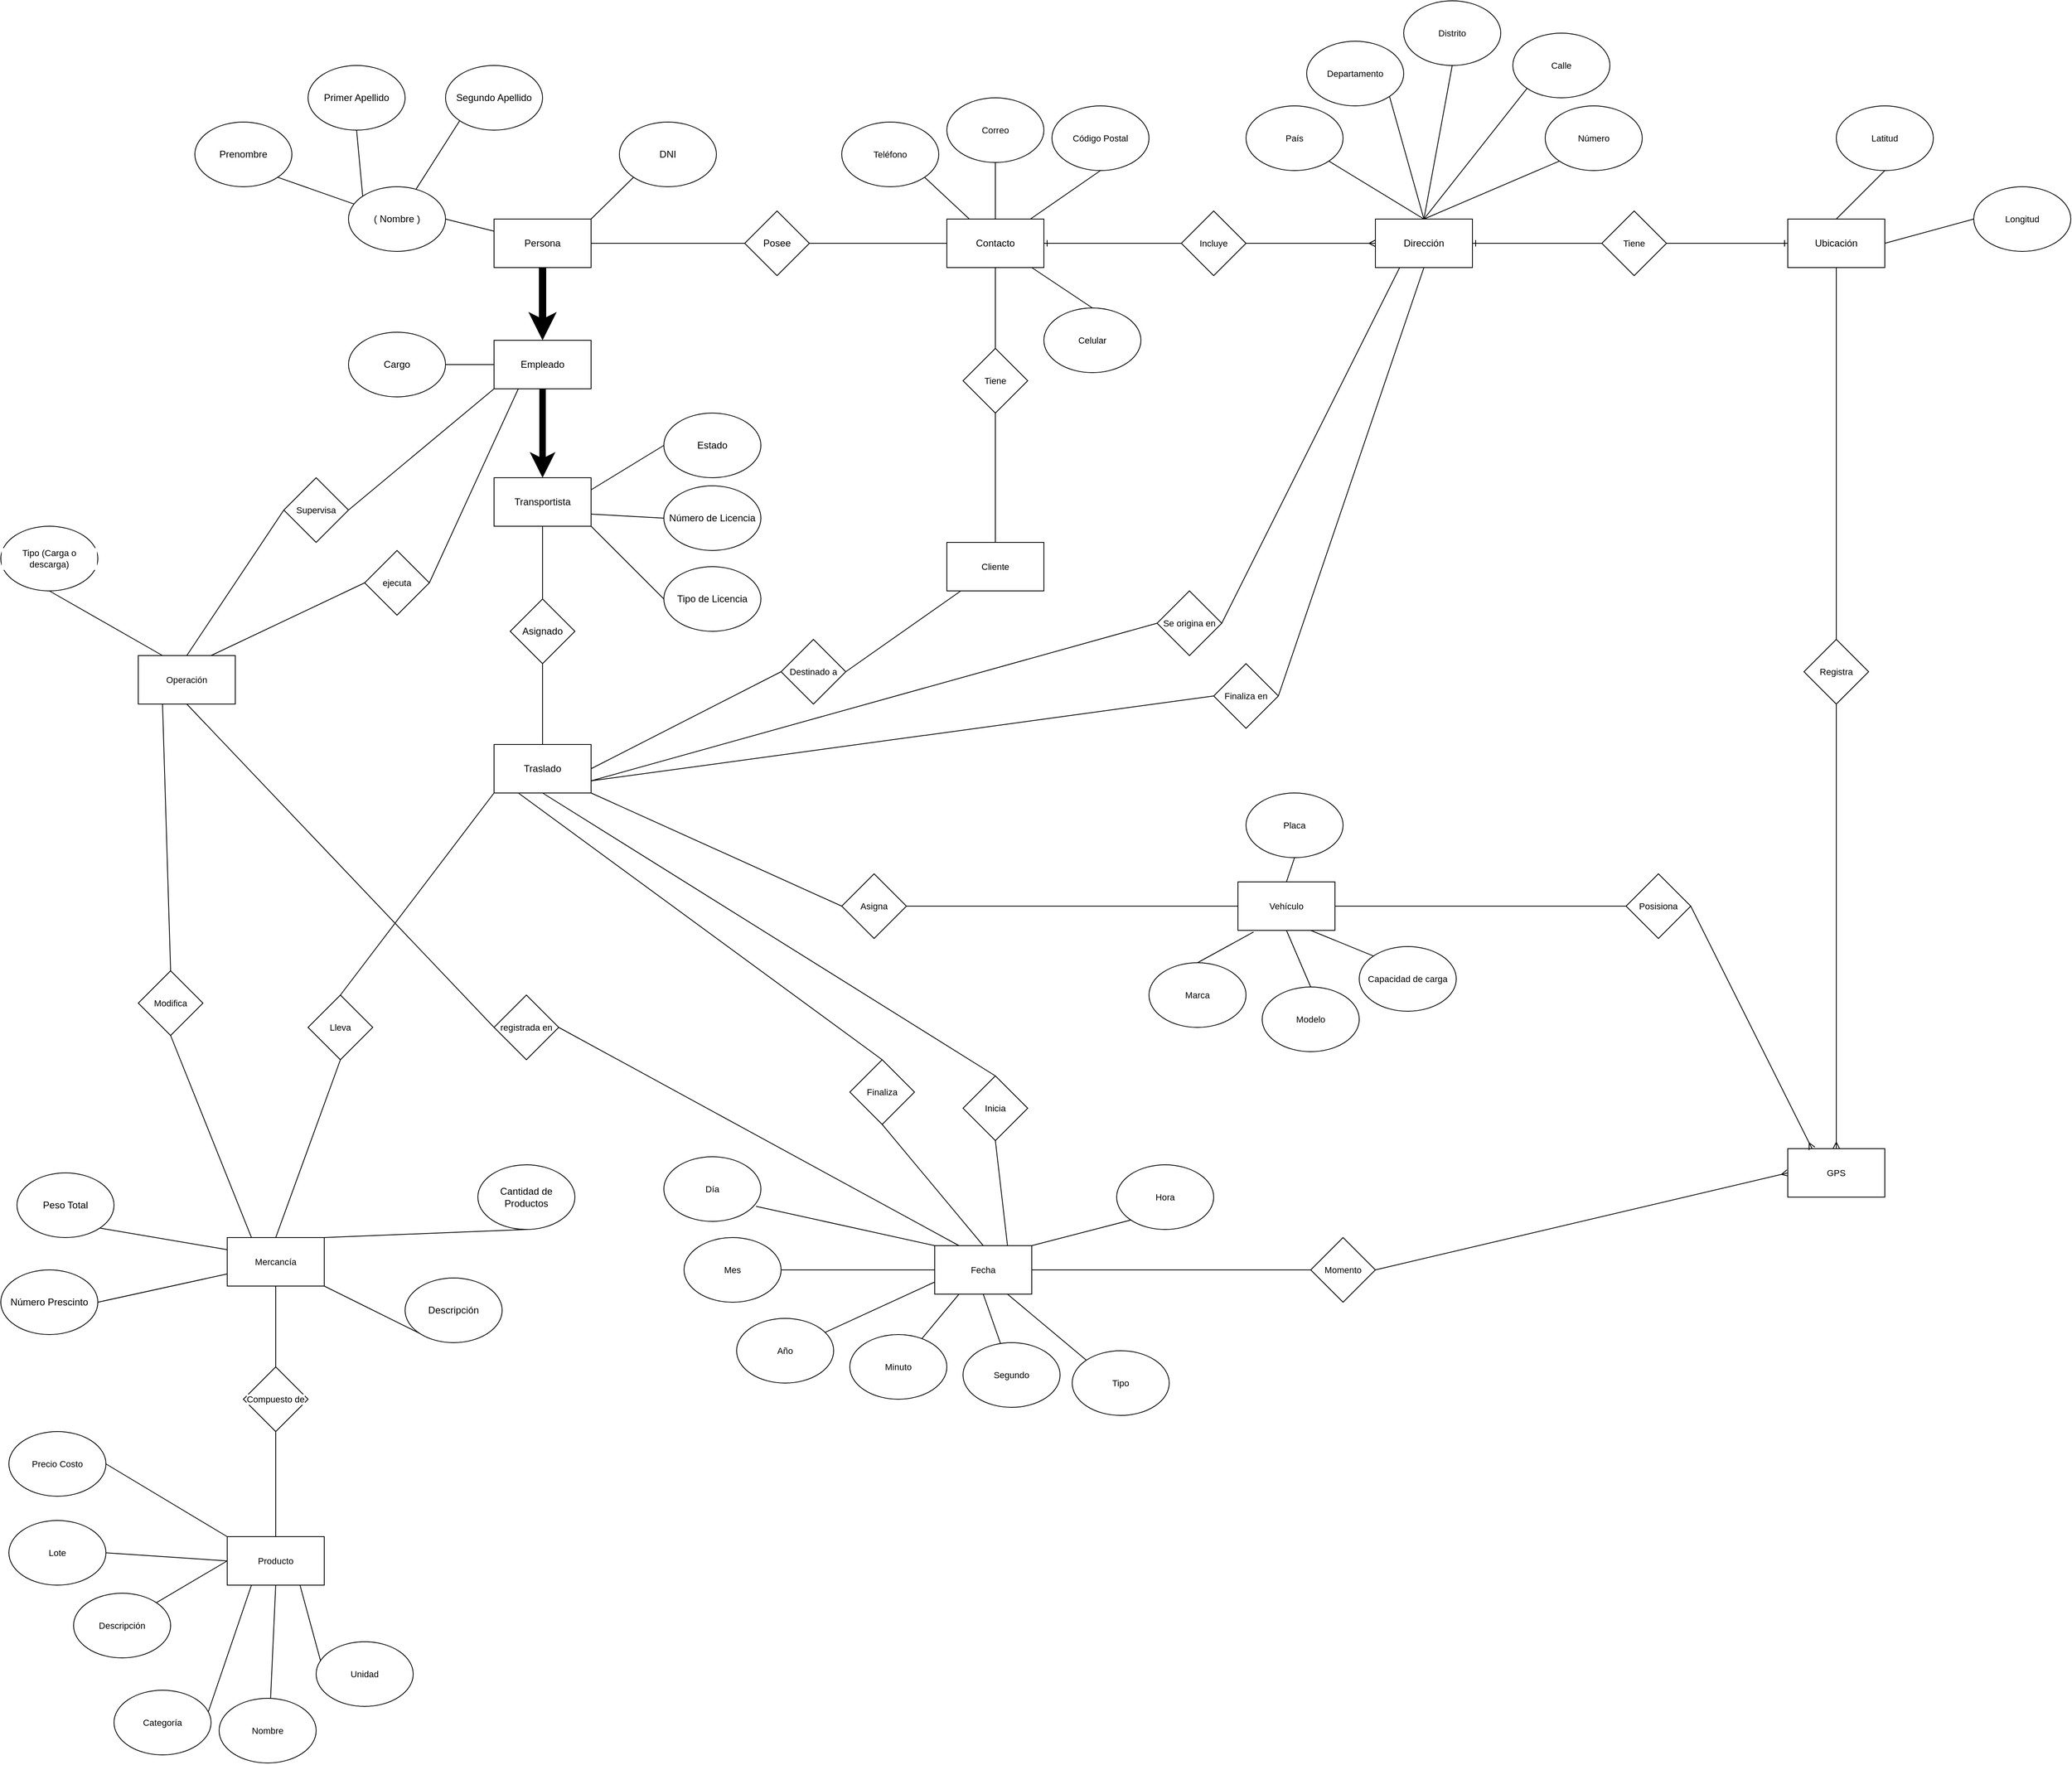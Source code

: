 <mxfile version="24.2.5" type="github">
  <diagram id="R2lEEEUBdFMjLlhIrx00" name="Page-1">
    <mxGraphModel dx="4350" dy="3277" grid="1" gridSize="10" guides="1" tooltips="1" connect="1" arrows="1" fold="1" page="1" pageScale="1" pageWidth="850" pageHeight="1100" math="0" shadow="0" extFonts="Permanent Marker^https://fonts.googleapis.com/css?family=Permanent+Marker">
      <root>
        <mxCell id="0" />
        <mxCell id="1" parent="0" />
        <mxCell id="WpR4HrJ7JRZAoJs09nRu-18" style="edgeStyle=none;rounded=0;orthogonalLoop=1;jettySize=auto;html=1;exitX=0.5;exitY=1;exitDx=0;exitDy=0;strokeWidth=9;" parent="1" source="WpR4HrJ7JRZAoJs09nRu-1" target="WpR4HrJ7JRZAoJs09nRu-7" edge="1">
          <mxGeometry relative="1" as="geometry" />
        </mxCell>
        <mxCell id="WpR4HrJ7JRZAoJs09nRu-35" style="edgeStyle=none;rounded=0;orthogonalLoop=1;jettySize=auto;html=1;exitX=1;exitY=0.5;exitDx=0;exitDy=0;entryX=0;entryY=0.5;entryDx=0;entryDy=0;strokeColor=default;align=center;verticalAlign=middle;fontFamily=Helvetica;fontSize=11;fontColor=default;labelBackgroundColor=default;endArrow=none;endFill=0;" parent="1" source="WpR4HrJ7JRZAoJs09nRu-1" target="WpR4HrJ7JRZAoJs09nRu-34" edge="1">
          <mxGeometry relative="1" as="geometry" />
        </mxCell>
        <mxCell id="WpR4HrJ7JRZAoJs09nRu-1" value="Persona" style="rounded=0;whiteSpace=wrap;html=1;" parent="1" vertex="1">
          <mxGeometry x="270" y="80" width="120" height="60" as="geometry" />
        </mxCell>
        <mxCell id="WpR4HrJ7JRZAoJs09nRu-38" style="edgeStyle=none;rounded=0;orthogonalLoop=1;jettySize=auto;html=1;exitX=1;exitY=0.5;exitDx=0;exitDy=0;entryX=0;entryY=0.5;entryDx=0;entryDy=0;strokeColor=default;align=center;verticalAlign=middle;fontFamily=Helvetica;fontSize=11;fontColor=default;labelBackgroundColor=default;endArrow=none;endFill=0;startArrow=ERone;startFill=0;" parent="1" source="WpR4HrJ7JRZAoJs09nRu-3" target="WpR4HrJ7JRZAoJs09nRu-37" edge="1">
          <mxGeometry relative="1" as="geometry" />
        </mxCell>
        <mxCell id="WpR4HrJ7JRZAoJs09nRu-3" value="Contacto" style="rounded=0;whiteSpace=wrap;html=1;" parent="1" vertex="1">
          <mxGeometry x="830" y="80" width="120" height="60" as="geometry" />
        </mxCell>
        <mxCell id="WpR4HrJ7JRZAoJs09nRu-59" style="edgeStyle=none;rounded=0;orthogonalLoop=1;jettySize=auto;html=1;exitX=1;exitY=0.5;exitDx=0;exitDy=0;entryX=0;entryY=0.5;entryDx=0;entryDy=0;strokeColor=default;align=center;verticalAlign=middle;fontFamily=Helvetica;fontSize=11;fontColor=default;labelBackgroundColor=default;endArrow=none;endFill=0;startArrow=ERone;startFill=0;" parent="1" source="WpR4HrJ7JRZAoJs09nRu-4" target="WpR4HrJ7JRZAoJs09nRu-58" edge="1">
          <mxGeometry relative="1" as="geometry" />
        </mxCell>
        <mxCell id="WpR4HrJ7JRZAoJs09nRu-4" value="Dirección" style="rounded=0;whiteSpace=wrap;html=1;" parent="1" vertex="1">
          <mxGeometry x="1360" y="80" width="120" height="60" as="geometry" />
        </mxCell>
        <mxCell id="WpR4HrJ7JRZAoJs09nRu-5" value="Ubicación" style="rounded=0;whiteSpace=wrap;html=1;" parent="1" vertex="1">
          <mxGeometry x="1870" y="80" width="120" height="60" as="geometry" />
        </mxCell>
        <mxCell id="WpR4HrJ7JRZAoJs09nRu-22" style="edgeStyle=none;rounded=0;orthogonalLoop=1;jettySize=auto;html=1;strokeWidth=8;" parent="1" source="WpR4HrJ7JRZAoJs09nRu-7" target="WpR4HrJ7JRZAoJs09nRu-21" edge="1">
          <mxGeometry relative="1" as="geometry" />
        </mxCell>
        <mxCell id="FY_X2xGory58CLV302vH-90" style="edgeStyle=none;rounded=0;orthogonalLoop=1;jettySize=auto;html=1;exitX=0.25;exitY=1;exitDx=0;exitDy=0;entryX=1;entryY=0.5;entryDx=0;entryDy=0;strokeColor=default;align=center;verticalAlign=middle;fontFamily=Helvetica;fontSize=11;fontColor=default;labelBackgroundColor=default;endArrow=none;endFill=0;" edge="1" parent="1" source="WpR4HrJ7JRZAoJs09nRu-7" target="FY_X2xGory58CLV302vH-88">
          <mxGeometry relative="1" as="geometry" />
        </mxCell>
        <mxCell id="WpR4HrJ7JRZAoJs09nRu-7" value="Empleado" style="rounded=0;whiteSpace=wrap;html=1;" parent="1" vertex="1">
          <mxGeometry x="270" y="230" width="120" height="60" as="geometry" />
        </mxCell>
        <mxCell id="WpR4HrJ7JRZAoJs09nRu-17" style="edgeStyle=none;rounded=0;orthogonalLoop=1;jettySize=auto;html=1;exitX=1;exitY=0.5;exitDx=0;exitDy=0;entryX=0;entryY=0.25;entryDx=0;entryDy=0;strokeColor=default;align=center;verticalAlign=middle;fontFamily=Helvetica;fontSize=11;fontColor=default;labelBackgroundColor=default;endArrow=none;endFill=0;" parent="1" source="WpR4HrJ7JRZAoJs09nRu-8" target="WpR4HrJ7JRZAoJs09nRu-1" edge="1">
          <mxGeometry relative="1" as="geometry" />
        </mxCell>
        <mxCell id="WpR4HrJ7JRZAoJs09nRu-8" value="( Nombre )" style="ellipse;whiteSpace=wrap;html=1;" parent="1" vertex="1">
          <mxGeometry x="90" y="40" width="120" height="80" as="geometry" />
        </mxCell>
        <mxCell id="WpR4HrJ7JRZAoJs09nRu-12" style="rounded=0;orthogonalLoop=1;jettySize=auto;html=1;exitX=1;exitY=1;exitDx=0;exitDy=0;endArrow=none;endFill=0;" parent="1" source="WpR4HrJ7JRZAoJs09nRu-9" target="WpR4HrJ7JRZAoJs09nRu-8" edge="1">
          <mxGeometry relative="1" as="geometry" />
        </mxCell>
        <mxCell id="WpR4HrJ7JRZAoJs09nRu-9" value="Prenombre" style="ellipse;whiteSpace=wrap;html=1;" parent="1" vertex="1">
          <mxGeometry x="-100" y="-40" width="120" height="80" as="geometry" />
        </mxCell>
        <mxCell id="WpR4HrJ7JRZAoJs09nRu-13" style="rounded=0;orthogonalLoop=1;jettySize=auto;html=1;exitX=0.5;exitY=1;exitDx=0;exitDy=0;entryX=0;entryY=0;entryDx=0;entryDy=0;strokeColor=default;align=center;verticalAlign=middle;fontFamily=Helvetica;fontSize=11;fontColor=default;labelBackgroundColor=default;endArrow=none;endFill=0;" parent="1" source="WpR4HrJ7JRZAoJs09nRu-10" target="WpR4HrJ7JRZAoJs09nRu-8" edge="1">
          <mxGeometry relative="1" as="geometry" />
        </mxCell>
        <mxCell id="WpR4HrJ7JRZAoJs09nRu-10" value="Primer Apellido" style="ellipse;whiteSpace=wrap;html=1;" parent="1" vertex="1">
          <mxGeometry x="40" y="-110" width="120" height="80" as="geometry" />
        </mxCell>
        <mxCell id="WpR4HrJ7JRZAoJs09nRu-14" style="rounded=0;orthogonalLoop=1;jettySize=auto;html=1;exitX=0;exitY=1;exitDx=0;exitDy=0;strokeColor=default;align=center;verticalAlign=middle;fontFamily=Helvetica;fontSize=11;fontColor=default;labelBackgroundColor=default;endArrow=none;endFill=0;" parent="1" source="WpR4HrJ7JRZAoJs09nRu-11" target="WpR4HrJ7JRZAoJs09nRu-8" edge="1">
          <mxGeometry relative="1" as="geometry" />
        </mxCell>
        <mxCell id="WpR4HrJ7JRZAoJs09nRu-11" value="Segundo Apellido" style="ellipse;whiteSpace=wrap;html=1;" parent="1" vertex="1">
          <mxGeometry x="210" y="-110" width="120" height="80" as="geometry" />
        </mxCell>
        <mxCell id="WpR4HrJ7JRZAoJs09nRu-16" style="edgeStyle=none;rounded=0;orthogonalLoop=1;jettySize=auto;html=1;exitX=0;exitY=1;exitDx=0;exitDy=0;entryX=1;entryY=0;entryDx=0;entryDy=0;strokeColor=default;align=center;verticalAlign=middle;fontFamily=Helvetica;fontSize=11;fontColor=default;labelBackgroundColor=default;endArrow=none;endFill=0;" parent="1" source="WpR4HrJ7JRZAoJs09nRu-15" target="WpR4HrJ7JRZAoJs09nRu-1" edge="1">
          <mxGeometry relative="1" as="geometry" />
        </mxCell>
        <mxCell id="WpR4HrJ7JRZAoJs09nRu-15" value="DNI" style="ellipse;whiteSpace=wrap;html=1;" parent="1" vertex="1">
          <mxGeometry x="425" y="-40" width="120" height="80" as="geometry" />
        </mxCell>
        <mxCell id="WpR4HrJ7JRZAoJs09nRu-20" style="edgeStyle=none;rounded=0;orthogonalLoop=1;jettySize=auto;html=1;entryX=0;entryY=0.5;entryDx=0;entryDy=0;strokeColor=default;align=center;verticalAlign=middle;fontFamily=Helvetica;fontSize=11;fontColor=default;labelBackgroundColor=default;endArrow=none;endFill=0;" parent="1" source="WpR4HrJ7JRZAoJs09nRu-19" target="WpR4HrJ7JRZAoJs09nRu-7" edge="1">
          <mxGeometry relative="1" as="geometry" />
        </mxCell>
        <mxCell id="WpR4HrJ7JRZAoJs09nRu-19" value="Cargo" style="ellipse;whiteSpace=wrap;html=1;" parent="1" vertex="1">
          <mxGeometry x="90" y="220" width="120" height="80" as="geometry" />
        </mxCell>
        <mxCell id="WpR4HrJ7JRZAoJs09nRu-32" style="edgeStyle=none;rounded=0;orthogonalLoop=1;jettySize=auto;html=1;exitX=0.5;exitY=1;exitDx=0;exitDy=0;entryX=0.5;entryY=0;entryDx=0;entryDy=0;strokeColor=default;align=center;verticalAlign=middle;fontFamily=Helvetica;fontSize=11;fontColor=default;labelBackgroundColor=default;endArrow=none;endFill=0;" parent="1" source="WpR4HrJ7JRZAoJs09nRu-21" target="WpR4HrJ7JRZAoJs09nRu-31" edge="1">
          <mxGeometry relative="1" as="geometry" />
        </mxCell>
        <mxCell id="WpR4HrJ7JRZAoJs09nRu-21" value="Transportista" style="rounded=0;whiteSpace=wrap;html=1;" parent="1" vertex="1">
          <mxGeometry x="270" y="400" width="120" height="60" as="geometry" />
        </mxCell>
        <mxCell id="WpR4HrJ7JRZAoJs09nRu-29" style="edgeStyle=none;rounded=0;orthogonalLoop=1;jettySize=auto;html=1;exitX=0;exitY=0.5;exitDx=0;exitDy=0;entryX=1;entryY=0.25;entryDx=0;entryDy=0;strokeColor=default;align=center;verticalAlign=middle;fontFamily=Helvetica;fontSize=11;fontColor=default;labelBackgroundColor=default;endArrow=none;endFill=0;" parent="1" source="WpR4HrJ7JRZAoJs09nRu-23" target="WpR4HrJ7JRZAoJs09nRu-21" edge="1">
          <mxGeometry relative="1" as="geometry" />
        </mxCell>
        <mxCell id="WpR4HrJ7JRZAoJs09nRu-23" value="Estado" style="ellipse;whiteSpace=wrap;html=1;" parent="1" vertex="1">
          <mxGeometry x="480" y="320" width="120" height="80" as="geometry" />
        </mxCell>
        <mxCell id="WpR4HrJ7JRZAoJs09nRu-28" style="edgeStyle=none;rounded=0;orthogonalLoop=1;jettySize=auto;html=1;exitX=0;exitY=0.5;exitDx=0;exitDy=0;entryX=1;entryY=0.75;entryDx=0;entryDy=0;strokeColor=default;align=center;verticalAlign=middle;fontFamily=Helvetica;fontSize=11;fontColor=default;labelBackgroundColor=default;endArrow=none;endFill=0;" parent="1" source="WpR4HrJ7JRZAoJs09nRu-24" target="WpR4HrJ7JRZAoJs09nRu-21" edge="1">
          <mxGeometry relative="1" as="geometry" />
        </mxCell>
        <mxCell id="WpR4HrJ7JRZAoJs09nRu-24" value="Número de Licencia" style="ellipse;whiteSpace=wrap;html=1;" parent="1" vertex="1">
          <mxGeometry x="480" y="410" width="120" height="80" as="geometry" />
        </mxCell>
        <mxCell id="WpR4HrJ7JRZAoJs09nRu-27" style="edgeStyle=none;rounded=0;orthogonalLoop=1;jettySize=auto;html=1;exitX=0;exitY=0.5;exitDx=0;exitDy=0;entryX=1;entryY=1;entryDx=0;entryDy=0;strokeColor=default;align=center;verticalAlign=middle;fontFamily=Helvetica;fontSize=11;fontColor=default;labelBackgroundColor=default;endArrow=none;endFill=0;" parent="1" source="WpR4HrJ7JRZAoJs09nRu-25" target="WpR4HrJ7JRZAoJs09nRu-21" edge="1">
          <mxGeometry relative="1" as="geometry" />
        </mxCell>
        <mxCell id="WpR4HrJ7JRZAoJs09nRu-25" value="Tipo de Licencia" style="ellipse;whiteSpace=wrap;html=1;" parent="1" vertex="1">
          <mxGeometry x="480" y="510" width="120" height="80" as="geometry" />
        </mxCell>
        <mxCell id="FY_X2xGory58CLV302vH-32" style="edgeStyle=none;rounded=0;orthogonalLoop=1;jettySize=auto;html=1;exitX=1;exitY=0.5;exitDx=0;exitDy=0;entryX=0;entryY=0.5;entryDx=0;entryDy=0;strokeColor=default;align=center;verticalAlign=middle;fontFamily=Helvetica;fontSize=11;fontColor=default;labelBackgroundColor=default;endArrow=none;endFill=0;" edge="1" parent="1" source="WpR4HrJ7JRZAoJs09nRu-30" target="FY_X2xGory58CLV302vH-28">
          <mxGeometry relative="1" as="geometry" />
        </mxCell>
        <mxCell id="FY_X2xGory58CLV302vH-36" style="edgeStyle=none;rounded=0;orthogonalLoop=1;jettySize=auto;html=1;exitX=1;exitY=0.75;exitDx=0;exitDy=0;entryX=0;entryY=0.5;entryDx=0;entryDy=0;strokeColor=default;align=center;verticalAlign=middle;fontFamily=Helvetica;fontSize=11;fontColor=default;labelBackgroundColor=default;endArrow=none;endFill=0;" edge="1" parent="1" source="WpR4HrJ7JRZAoJs09nRu-30" target="FY_X2xGory58CLV302vH-34">
          <mxGeometry relative="1" as="geometry" />
        </mxCell>
        <mxCell id="FY_X2xGory58CLV302vH-37" style="edgeStyle=none;rounded=0;orthogonalLoop=1;jettySize=auto;html=1;exitX=1;exitY=0.75;exitDx=0;exitDy=0;entryX=0;entryY=0.5;entryDx=0;entryDy=0;strokeColor=default;align=center;verticalAlign=middle;fontFamily=Helvetica;fontSize=11;fontColor=default;labelBackgroundColor=default;endArrow=none;endFill=0;" edge="1" parent="1" source="WpR4HrJ7JRZAoJs09nRu-30" target="FY_X2xGory58CLV302vH-35">
          <mxGeometry relative="1" as="geometry" />
        </mxCell>
        <mxCell id="FY_X2xGory58CLV302vH-45" style="edgeStyle=none;rounded=0;orthogonalLoop=1;jettySize=auto;html=1;exitX=1;exitY=1;exitDx=0;exitDy=0;entryX=0;entryY=0.5;entryDx=0;entryDy=0;strokeColor=default;align=center;verticalAlign=middle;fontFamily=Helvetica;fontSize=11;fontColor=default;labelBackgroundColor=default;endArrow=none;endFill=0;" edge="1" parent="1" source="WpR4HrJ7JRZAoJs09nRu-30" target="FY_X2xGory58CLV302vH-44">
          <mxGeometry relative="1" as="geometry" />
        </mxCell>
        <mxCell id="FY_X2xGory58CLV302vH-47" style="edgeStyle=none;rounded=0;orthogonalLoop=1;jettySize=auto;html=1;exitX=0.5;exitY=1;exitDx=0;exitDy=0;entryX=0.5;entryY=0;entryDx=0;entryDy=0;strokeColor=default;align=center;verticalAlign=middle;fontFamily=Helvetica;fontSize=11;fontColor=default;labelBackgroundColor=default;endArrow=none;endFill=0;" edge="1" parent="1" source="WpR4HrJ7JRZAoJs09nRu-30" target="FY_X2xGory58CLV302vH-43">
          <mxGeometry relative="1" as="geometry" />
        </mxCell>
        <mxCell id="FY_X2xGory58CLV302vH-50" style="edgeStyle=none;rounded=0;orthogonalLoop=1;jettySize=auto;html=1;exitX=0.25;exitY=1;exitDx=0;exitDy=0;entryX=0.5;entryY=0;entryDx=0;entryDy=0;strokeColor=default;align=center;verticalAlign=middle;fontFamily=Helvetica;fontSize=11;fontColor=default;labelBackgroundColor=default;endArrow=none;endFill=0;" edge="1" parent="1" source="WpR4HrJ7JRZAoJs09nRu-30" target="FY_X2xGory58CLV302vH-49">
          <mxGeometry relative="1" as="geometry" />
        </mxCell>
        <mxCell id="WpR4HrJ7JRZAoJs09nRu-30" value="Traslado" style="rounded=0;whiteSpace=wrap;html=1;" parent="1" vertex="1">
          <mxGeometry x="270" y="730" width="120" height="60" as="geometry" />
        </mxCell>
        <mxCell id="WpR4HrJ7JRZAoJs09nRu-33" style="rounded=0;orthogonalLoop=1;jettySize=auto;html=1;exitX=0.5;exitY=1;exitDx=0;exitDy=0;entryX=0.5;entryY=0;entryDx=0;entryDy=0;strokeColor=default;align=center;verticalAlign=middle;fontFamily=Helvetica;fontSize=11;fontColor=default;labelBackgroundColor=default;endArrow=none;endFill=0;" parent="1" source="WpR4HrJ7JRZAoJs09nRu-31" target="WpR4HrJ7JRZAoJs09nRu-30" edge="1">
          <mxGeometry relative="1" as="geometry" />
        </mxCell>
        <mxCell id="WpR4HrJ7JRZAoJs09nRu-31" value="Asignado" style="rhombus;whiteSpace=wrap;html=1;" parent="1" vertex="1">
          <mxGeometry x="290" y="550" width="80" height="80" as="geometry" />
        </mxCell>
        <mxCell id="WpR4HrJ7JRZAoJs09nRu-36" style="edgeStyle=none;rounded=0;orthogonalLoop=1;jettySize=auto;html=1;exitX=1;exitY=0.5;exitDx=0;exitDy=0;entryX=0;entryY=0.5;entryDx=0;entryDy=0;strokeColor=default;align=center;verticalAlign=middle;fontFamily=Helvetica;fontSize=11;fontColor=default;labelBackgroundColor=default;endArrow=none;endFill=0;" parent="1" source="WpR4HrJ7JRZAoJs09nRu-34" target="WpR4HrJ7JRZAoJs09nRu-3" edge="1">
          <mxGeometry relative="1" as="geometry" />
        </mxCell>
        <mxCell id="WpR4HrJ7JRZAoJs09nRu-34" value="Posee" style="rhombus;whiteSpace=wrap;html=1;" parent="1" vertex="1">
          <mxGeometry x="580" y="70" width="80" height="80" as="geometry" />
        </mxCell>
        <mxCell id="WpR4HrJ7JRZAoJs09nRu-39" style="edgeStyle=none;rounded=0;orthogonalLoop=1;jettySize=auto;html=1;exitX=1;exitY=0.5;exitDx=0;exitDy=0;strokeColor=default;align=center;verticalAlign=middle;fontFamily=Helvetica;fontSize=11;fontColor=default;labelBackgroundColor=default;endArrow=ERmany;endFill=0;" parent="1" source="WpR4HrJ7JRZAoJs09nRu-37" target="WpR4HrJ7JRZAoJs09nRu-4" edge="1">
          <mxGeometry relative="1" as="geometry" />
        </mxCell>
        <mxCell id="WpR4HrJ7JRZAoJs09nRu-37" value="Incluye" style="rhombus;whiteSpace=wrap;html=1;fontFamily=Helvetica;fontSize=11;fontColor=default;labelBackgroundColor=default;" parent="1" vertex="1">
          <mxGeometry x="1120" y="70" width="80" height="80" as="geometry" />
        </mxCell>
        <mxCell id="WpR4HrJ7JRZAoJs09nRu-45" style="edgeStyle=none;rounded=0;orthogonalLoop=1;jettySize=auto;html=1;exitX=1;exitY=1;exitDx=0;exitDy=0;strokeColor=default;align=center;verticalAlign=middle;fontFamily=Helvetica;fontSize=11;fontColor=default;labelBackgroundColor=default;endArrow=none;endFill=0;" parent="1" source="WpR4HrJ7JRZAoJs09nRu-40" target="WpR4HrJ7JRZAoJs09nRu-3" edge="1">
          <mxGeometry relative="1" as="geometry" />
        </mxCell>
        <mxCell id="WpR4HrJ7JRZAoJs09nRu-40" value="Teléfono&lt;span style=&quot;color: rgba(0, 0, 0, 0); font-family: monospace; font-size: 0px; text-align: start; text-wrap: nowrap; background-color: rgb(251, 251, 251);&quot;&gt;%3CmxGraphModel%3E%3Croot%3E%3CmxCell%20id%3D%220%22%2F%3E%3CmxCell%20id%3D%221%22%20parent%3D%220%22%2F%3E%3CmxCell%20id%3D%222%22%20value%3D%22%22%20style%3D%22ellipse%3BwhiteSpace%3Dwrap%3Bhtml%3D1%3BfontFamily%3DHelvetica%3BfontSize%3D11%3BfontColor%3Ddefault%3BlabelBackgroundColor%3Ddefault%3B%22%20vertex%3D%221%22%20parent%3D%221%22%3E%3CmxGeometry%20x%3D%22700%22%20y%3D%22-40%22%20width%3D%22120%22%20height%3D%2280%22%20as%3D%22geometry%22%2F%3E%3C%2FmxCell%3E%3C%2Froot%3E%3C%2FmxGraphModel%3E&lt;/span&gt;" style="ellipse;whiteSpace=wrap;html=1;fontFamily=Helvetica;fontSize=11;fontColor=default;labelBackgroundColor=default;" parent="1" vertex="1">
          <mxGeometry x="700" y="-40" width="120" height="80" as="geometry" />
        </mxCell>
        <mxCell id="WpR4HrJ7JRZAoJs09nRu-46" style="edgeStyle=none;rounded=0;orthogonalLoop=1;jettySize=auto;html=1;exitX=0.5;exitY=1;exitDx=0;exitDy=0;strokeColor=default;align=center;verticalAlign=middle;fontFamily=Helvetica;fontSize=11;fontColor=default;labelBackgroundColor=default;endArrow=none;endFill=0;" parent="1" source="WpR4HrJ7JRZAoJs09nRu-41" target="WpR4HrJ7JRZAoJs09nRu-3" edge="1">
          <mxGeometry relative="1" as="geometry" />
        </mxCell>
        <mxCell id="WpR4HrJ7JRZAoJs09nRu-41" value="Correo" style="ellipse;whiteSpace=wrap;html=1;fontFamily=Helvetica;fontSize=11;fontColor=default;labelBackgroundColor=default;" parent="1" vertex="1">
          <mxGeometry x="830" y="-70" width="120" height="80" as="geometry" />
        </mxCell>
        <mxCell id="WpR4HrJ7JRZAoJs09nRu-47" style="edgeStyle=none;rounded=0;orthogonalLoop=1;jettySize=auto;html=1;exitX=0.5;exitY=1;exitDx=0;exitDy=0;strokeColor=default;align=center;verticalAlign=middle;fontFamily=Helvetica;fontSize=11;fontColor=default;labelBackgroundColor=default;endArrow=none;endFill=0;" parent="1" source="WpR4HrJ7JRZAoJs09nRu-42" target="WpR4HrJ7JRZAoJs09nRu-3" edge="1">
          <mxGeometry relative="1" as="geometry" />
        </mxCell>
        <mxCell id="WpR4HrJ7JRZAoJs09nRu-42" value="Código Postal" style="ellipse;whiteSpace=wrap;html=1;fontFamily=Helvetica;fontSize=11;fontColor=default;labelBackgroundColor=default;" parent="1" vertex="1">
          <mxGeometry x="960" y="-60" width="120" height="80" as="geometry" />
        </mxCell>
        <mxCell id="WpR4HrJ7JRZAoJs09nRu-44" style="edgeStyle=none;rounded=0;orthogonalLoop=1;jettySize=auto;html=1;exitX=0.5;exitY=0;exitDx=0;exitDy=0;strokeColor=default;align=center;verticalAlign=middle;fontFamily=Helvetica;fontSize=11;fontColor=default;labelBackgroundColor=default;endArrow=none;endFill=0;" parent="1" source="WpR4HrJ7JRZAoJs09nRu-43" target="WpR4HrJ7JRZAoJs09nRu-3" edge="1">
          <mxGeometry relative="1" as="geometry" />
        </mxCell>
        <mxCell id="WpR4HrJ7JRZAoJs09nRu-43" value="Celular" style="ellipse;whiteSpace=wrap;html=1;fontFamily=Helvetica;fontSize=11;fontColor=default;labelBackgroundColor=default;" parent="1" vertex="1">
          <mxGeometry x="950" y="190" width="120" height="80" as="geometry" />
        </mxCell>
        <mxCell id="WpR4HrJ7JRZAoJs09nRu-53" style="edgeStyle=none;rounded=0;orthogonalLoop=1;jettySize=auto;html=1;exitX=1;exitY=1;exitDx=0;exitDy=0;entryX=0.5;entryY=0;entryDx=0;entryDy=0;strokeColor=default;align=center;verticalAlign=middle;fontFamily=Helvetica;fontSize=11;fontColor=default;labelBackgroundColor=default;endArrow=none;endFill=0;" parent="1" source="WpR4HrJ7JRZAoJs09nRu-48" target="WpR4HrJ7JRZAoJs09nRu-4" edge="1">
          <mxGeometry relative="1" as="geometry" />
        </mxCell>
        <mxCell id="WpR4HrJ7JRZAoJs09nRu-48" value="País" style="ellipse;whiteSpace=wrap;html=1;fontFamily=Helvetica;fontSize=11;fontColor=default;labelBackgroundColor=default;" parent="1" vertex="1">
          <mxGeometry x="1200" y="-60" width="120" height="80" as="geometry" />
        </mxCell>
        <mxCell id="WpR4HrJ7JRZAoJs09nRu-54" style="edgeStyle=none;rounded=0;orthogonalLoop=1;jettySize=auto;html=1;exitX=1;exitY=1;exitDx=0;exitDy=0;strokeColor=default;align=center;verticalAlign=middle;fontFamily=Helvetica;fontSize=11;fontColor=default;labelBackgroundColor=default;endArrow=none;endFill=0;" parent="1" source="WpR4HrJ7JRZAoJs09nRu-49" edge="1">
          <mxGeometry relative="1" as="geometry">
            <mxPoint x="1420" y="80" as="targetPoint" />
          </mxGeometry>
        </mxCell>
        <mxCell id="WpR4HrJ7JRZAoJs09nRu-49" value="Departamento" style="ellipse;whiteSpace=wrap;html=1;fontFamily=Helvetica;fontSize=11;fontColor=default;labelBackgroundColor=default;" parent="1" vertex="1">
          <mxGeometry x="1275" y="-140" width="120" height="80" as="geometry" />
        </mxCell>
        <mxCell id="WpR4HrJ7JRZAoJs09nRu-55" style="edgeStyle=none;rounded=0;orthogonalLoop=1;jettySize=auto;html=1;exitX=0.5;exitY=1;exitDx=0;exitDy=0;strokeColor=default;align=center;verticalAlign=middle;fontFamily=Helvetica;fontSize=11;fontColor=default;labelBackgroundColor=default;endArrow=none;endFill=0;" parent="1" source="WpR4HrJ7JRZAoJs09nRu-50" edge="1">
          <mxGeometry relative="1" as="geometry">
            <mxPoint x="1420" y="80" as="targetPoint" />
          </mxGeometry>
        </mxCell>
        <mxCell id="WpR4HrJ7JRZAoJs09nRu-50" value="Distrito" style="ellipse;whiteSpace=wrap;html=1;fontFamily=Helvetica;fontSize=11;fontColor=default;labelBackgroundColor=default;" parent="1" vertex="1">
          <mxGeometry x="1395" y="-190" width="120" height="80" as="geometry" />
        </mxCell>
        <mxCell id="WpR4HrJ7JRZAoJs09nRu-56" style="edgeStyle=none;rounded=0;orthogonalLoop=1;jettySize=auto;html=1;exitX=0;exitY=1;exitDx=0;exitDy=0;strokeColor=default;align=center;verticalAlign=middle;fontFamily=Helvetica;fontSize=11;fontColor=default;labelBackgroundColor=default;endArrow=none;endFill=0;" parent="1" source="WpR4HrJ7JRZAoJs09nRu-51" edge="1">
          <mxGeometry relative="1" as="geometry">
            <mxPoint x="1420" y="80" as="targetPoint" />
          </mxGeometry>
        </mxCell>
        <mxCell id="WpR4HrJ7JRZAoJs09nRu-51" value="Calle" style="ellipse;whiteSpace=wrap;html=1;fontFamily=Helvetica;fontSize=11;fontColor=default;labelBackgroundColor=default;" parent="1" vertex="1">
          <mxGeometry x="1530" y="-150" width="120" height="80" as="geometry" />
        </mxCell>
        <mxCell id="WpR4HrJ7JRZAoJs09nRu-57" style="edgeStyle=none;rounded=0;orthogonalLoop=1;jettySize=auto;html=1;exitX=0;exitY=1;exitDx=0;exitDy=0;strokeColor=default;align=center;verticalAlign=middle;fontFamily=Helvetica;fontSize=11;fontColor=default;labelBackgroundColor=default;endArrow=none;endFill=0;" parent="1" source="WpR4HrJ7JRZAoJs09nRu-52" edge="1">
          <mxGeometry relative="1" as="geometry">
            <mxPoint x="1420" y="80" as="targetPoint" />
          </mxGeometry>
        </mxCell>
        <mxCell id="WpR4HrJ7JRZAoJs09nRu-52" value="Número" style="ellipse;whiteSpace=wrap;html=1;fontFamily=Helvetica;fontSize=11;fontColor=default;labelBackgroundColor=default;" parent="1" vertex="1">
          <mxGeometry x="1570" y="-60" width="120" height="80" as="geometry" />
        </mxCell>
        <mxCell id="WpR4HrJ7JRZAoJs09nRu-60" style="edgeStyle=none;rounded=0;orthogonalLoop=1;jettySize=auto;html=1;exitX=1;exitY=0.5;exitDx=0;exitDy=0;entryX=0;entryY=0.5;entryDx=0;entryDy=0;strokeColor=default;align=center;verticalAlign=middle;fontFamily=Helvetica;fontSize=11;fontColor=default;labelBackgroundColor=default;endArrow=ERone;endFill=0;" parent="1" source="WpR4HrJ7JRZAoJs09nRu-58" target="WpR4HrJ7JRZAoJs09nRu-5" edge="1">
          <mxGeometry relative="1" as="geometry" />
        </mxCell>
        <mxCell id="WpR4HrJ7JRZAoJs09nRu-58" value="Tiene" style="rhombus;whiteSpace=wrap;html=1;fontFamily=Helvetica;fontSize=11;fontColor=default;labelBackgroundColor=default;" parent="1" vertex="1">
          <mxGeometry x="1640" y="70" width="80" height="80" as="geometry" />
        </mxCell>
        <mxCell id="WpR4HrJ7JRZAoJs09nRu-63" style="edgeStyle=none;rounded=0;orthogonalLoop=1;jettySize=auto;html=1;exitX=0.5;exitY=1;exitDx=0;exitDy=0;entryX=0.5;entryY=0;entryDx=0;entryDy=0;strokeColor=default;align=center;verticalAlign=middle;fontFamily=Helvetica;fontSize=11;fontColor=default;labelBackgroundColor=default;endArrow=none;endFill=0;" parent="1" source="WpR4HrJ7JRZAoJs09nRu-61" target="WpR4HrJ7JRZAoJs09nRu-5" edge="1">
          <mxGeometry relative="1" as="geometry" />
        </mxCell>
        <mxCell id="WpR4HrJ7JRZAoJs09nRu-61" value="Latitud" style="ellipse;whiteSpace=wrap;html=1;fontFamily=Helvetica;fontSize=11;fontColor=default;labelBackgroundColor=default;" parent="1" vertex="1">
          <mxGeometry x="1930" y="-60" width="120" height="80" as="geometry" />
        </mxCell>
        <mxCell id="WpR4HrJ7JRZAoJs09nRu-64" style="edgeStyle=none;rounded=0;orthogonalLoop=1;jettySize=auto;html=1;exitX=0;exitY=0.5;exitDx=0;exitDy=0;entryX=1;entryY=0.5;entryDx=0;entryDy=0;strokeColor=default;align=center;verticalAlign=middle;fontFamily=Helvetica;fontSize=11;fontColor=default;labelBackgroundColor=default;endArrow=none;endFill=0;" parent="1" source="WpR4HrJ7JRZAoJs09nRu-62" target="WpR4HrJ7JRZAoJs09nRu-5" edge="1">
          <mxGeometry relative="1" as="geometry" />
        </mxCell>
        <mxCell id="WpR4HrJ7JRZAoJs09nRu-62" value="Longitud" style="ellipse;whiteSpace=wrap;html=1;fontFamily=Helvetica;fontSize=11;fontColor=default;labelBackgroundColor=default;" parent="1" vertex="1">
          <mxGeometry x="2100" y="40" width="120" height="80" as="geometry" />
        </mxCell>
        <mxCell id="WpR4HrJ7JRZAoJs09nRu-66" style="edgeStyle=none;rounded=0;orthogonalLoop=1;jettySize=auto;html=1;entryX=0;entryY=1;entryDx=0;entryDy=0;strokeColor=default;align=center;verticalAlign=middle;fontFamily=Helvetica;fontSize=11;fontColor=default;labelBackgroundColor=default;endArrow=none;endFill=0;exitX=0.5;exitY=0;exitDx=0;exitDy=0;" parent="1" source="WpR4HrJ7JRZAoJs09nRu-65" target="WpR4HrJ7JRZAoJs09nRu-30" edge="1">
          <mxGeometry relative="1" as="geometry" />
        </mxCell>
        <mxCell id="FY_X2xGory58CLV302vH-98" style="edgeStyle=none;rounded=0;orthogonalLoop=1;jettySize=auto;html=1;entryX=0.5;entryY=0;entryDx=0;entryDy=0;strokeColor=default;align=center;verticalAlign=middle;fontFamily=Helvetica;fontSize=11;fontColor=default;labelBackgroundColor=default;endArrow=none;endFill=0;exitX=0.5;exitY=1;exitDx=0;exitDy=0;" edge="1" parent="1" source="WpR4HrJ7JRZAoJs09nRu-65" target="WpR4HrJ7JRZAoJs09nRu-67">
          <mxGeometry relative="1" as="geometry" />
        </mxCell>
        <mxCell id="WpR4HrJ7JRZAoJs09nRu-65" value="Lleva" style="rhombus;whiteSpace=wrap;html=1;fontFamily=Helvetica;fontSize=11;fontColor=default;labelBackgroundColor=default;" parent="1" vertex="1">
          <mxGeometry x="40" y="1040" width="80" height="80" as="geometry" />
        </mxCell>
        <mxCell id="FY_X2xGory58CLV302vH-11" style="edgeStyle=none;rounded=0;orthogonalLoop=1;jettySize=auto;html=1;exitX=0.5;exitY=1;exitDx=0;exitDy=0;strokeColor=default;align=center;verticalAlign=middle;fontFamily=Helvetica;fontSize=11;fontColor=default;labelBackgroundColor=default;endArrow=none;endFill=0;" edge="1" parent="1" source="WpR4HrJ7JRZAoJs09nRu-67" target="FY_X2xGory58CLV302vH-10">
          <mxGeometry relative="1" as="geometry" />
        </mxCell>
        <mxCell id="WpR4HrJ7JRZAoJs09nRu-67" value="Mercancía" style="rounded=0;whiteSpace=wrap;html=1;fontFamily=Helvetica;fontSize=11;fontColor=default;labelBackgroundColor=default;" parent="1" vertex="1">
          <mxGeometry x="-60" y="1340" width="120" height="60" as="geometry" />
        </mxCell>
        <mxCell id="FY_X2xGory58CLV302vH-6" style="rounded=0;orthogonalLoop=1;jettySize=auto;html=1;exitX=1;exitY=0.5;exitDx=0;exitDy=0;entryX=0;entryY=0.75;entryDx=0;entryDy=0;endArrow=none;endFill=0;" edge="1" parent="1" source="FY_X2xGory58CLV302vH-2" target="WpR4HrJ7JRZAoJs09nRu-67">
          <mxGeometry relative="1" as="geometry" />
        </mxCell>
        <mxCell id="FY_X2xGory58CLV302vH-2" value="Número Prescinto" style="ellipse;whiteSpace=wrap;html=1;" vertex="1" parent="1">
          <mxGeometry x="-340" y="1380" width="120" height="80" as="geometry" />
        </mxCell>
        <mxCell id="FY_X2xGory58CLV302vH-7" style="edgeStyle=none;rounded=0;orthogonalLoop=1;jettySize=auto;html=1;exitX=1;exitY=1;exitDx=0;exitDy=0;entryX=0;entryY=0.25;entryDx=0;entryDy=0;strokeColor=default;align=center;verticalAlign=middle;fontFamily=Helvetica;fontSize=11;fontColor=default;labelBackgroundColor=default;endArrow=none;endFill=0;" edge="1" parent="1" source="FY_X2xGory58CLV302vH-3" target="WpR4HrJ7JRZAoJs09nRu-67">
          <mxGeometry relative="1" as="geometry" />
        </mxCell>
        <mxCell id="FY_X2xGory58CLV302vH-3" value="Peso Total" style="ellipse;whiteSpace=wrap;html=1;" vertex="1" parent="1">
          <mxGeometry x="-320" y="1260" width="120" height="80" as="geometry" />
        </mxCell>
        <mxCell id="FY_X2xGory58CLV302vH-8" style="edgeStyle=none;rounded=0;orthogonalLoop=1;jettySize=auto;html=1;exitX=0.5;exitY=1;exitDx=0;exitDy=0;strokeColor=default;align=center;verticalAlign=middle;fontFamily=Helvetica;fontSize=11;fontColor=default;labelBackgroundColor=default;endArrow=none;endFill=0;entryX=1;entryY=0;entryDx=0;entryDy=0;" edge="1" parent="1" source="FY_X2xGory58CLV302vH-4" target="WpR4HrJ7JRZAoJs09nRu-67">
          <mxGeometry relative="1" as="geometry">
            <mxPoint x="-70" y="1240" as="targetPoint" />
          </mxGeometry>
        </mxCell>
        <mxCell id="FY_X2xGory58CLV302vH-4" value="Cantidad de Productos" style="ellipse;whiteSpace=wrap;html=1;" vertex="1" parent="1">
          <mxGeometry x="250" y="1250" width="120" height="80" as="geometry" />
        </mxCell>
        <mxCell id="FY_X2xGory58CLV302vH-9" style="edgeStyle=none;rounded=0;orthogonalLoop=1;jettySize=auto;html=1;exitX=0;exitY=1;exitDx=0;exitDy=0;strokeColor=default;align=center;verticalAlign=middle;fontFamily=Helvetica;fontSize=11;fontColor=default;labelBackgroundColor=default;endArrow=none;endFill=0;entryX=1;entryY=1;entryDx=0;entryDy=0;" edge="1" parent="1" source="FY_X2xGory58CLV302vH-5" target="WpR4HrJ7JRZAoJs09nRu-67">
          <mxGeometry relative="1" as="geometry">
            <mxPoint x="-70" y="1240" as="targetPoint" />
          </mxGeometry>
        </mxCell>
        <mxCell id="FY_X2xGory58CLV302vH-5" value="Descripción" style="ellipse;whiteSpace=wrap;html=1;" vertex="1" parent="1">
          <mxGeometry x="160" y="1390" width="120" height="80" as="geometry" />
        </mxCell>
        <mxCell id="FY_X2xGory58CLV302vH-13" style="edgeStyle=none;rounded=0;orthogonalLoop=1;jettySize=auto;html=1;strokeColor=default;align=center;verticalAlign=middle;fontFamily=Helvetica;fontSize=11;fontColor=default;labelBackgroundColor=default;endArrow=none;endFill=0;" edge="1" parent="1" source="FY_X2xGory58CLV302vH-10" target="FY_X2xGory58CLV302vH-12">
          <mxGeometry relative="1" as="geometry" />
        </mxCell>
        <mxCell id="FY_X2xGory58CLV302vH-10" value="Compuesto de" style="rhombus;whiteSpace=wrap;html=1;fontFamily=Helvetica;fontSize=11;fontColor=default;labelBackgroundColor=default;" vertex="1" parent="1">
          <mxGeometry x="-40" y="1500" width="80" height="80" as="geometry" />
        </mxCell>
        <mxCell id="FY_X2xGory58CLV302vH-12" value="Producto" style="rounded=0;whiteSpace=wrap;html=1;fontFamily=Helvetica;fontSize=11;fontColor=default;labelBackgroundColor=default;" vertex="1" parent="1">
          <mxGeometry x="-60" y="1710" width="120" height="60" as="geometry" />
        </mxCell>
        <mxCell id="FY_X2xGory58CLV302vH-23" style="edgeStyle=none;rounded=0;orthogonalLoop=1;jettySize=auto;html=1;exitX=1;exitY=1;exitDx=0;exitDy=0;entryX=0.25;entryY=1;entryDx=0;entryDy=0;strokeColor=default;align=center;verticalAlign=middle;fontFamily=Helvetica;fontSize=11;fontColor=default;labelBackgroundColor=default;endArrow=none;endFill=0;" edge="1" parent="1" source="FY_X2xGory58CLV302vH-14" target="FY_X2xGory58CLV302vH-12">
          <mxGeometry relative="1" as="geometry" />
        </mxCell>
        <mxCell id="FY_X2xGory58CLV302vH-14" value="Categoría" style="ellipse;whiteSpace=wrap;html=1;fontFamily=Helvetica;fontSize=11;fontColor=default;labelBackgroundColor=default;" vertex="1" parent="1">
          <mxGeometry x="-200" y="1900" width="120" height="80" as="geometry" />
        </mxCell>
        <mxCell id="FY_X2xGory58CLV302vH-24" style="edgeStyle=none;rounded=0;orthogonalLoop=1;jettySize=auto;html=1;exitX=0.5;exitY=1;exitDx=0;exitDy=0;entryX=0.5;entryY=1;entryDx=0;entryDy=0;strokeColor=default;align=center;verticalAlign=middle;fontFamily=Helvetica;fontSize=11;fontColor=default;labelBackgroundColor=default;endArrow=none;endFill=0;" edge="1" parent="1" source="FY_X2xGory58CLV302vH-15" target="FY_X2xGory58CLV302vH-12">
          <mxGeometry relative="1" as="geometry" />
        </mxCell>
        <mxCell id="FY_X2xGory58CLV302vH-15" value="Nombre" style="ellipse;whiteSpace=wrap;html=1;fontFamily=Helvetica;fontSize=11;fontColor=default;labelBackgroundColor=default;" vertex="1" parent="1">
          <mxGeometry x="-70" y="1910" width="120" height="80" as="geometry" />
        </mxCell>
        <mxCell id="FY_X2xGory58CLV302vH-22" style="edgeStyle=none;rounded=0;orthogonalLoop=1;jettySize=auto;html=1;exitX=1;exitY=0.5;exitDx=0;exitDy=0;entryX=0;entryY=0;entryDx=0;entryDy=0;strokeColor=default;align=center;verticalAlign=middle;fontFamily=Helvetica;fontSize=11;fontColor=default;labelBackgroundColor=default;endArrow=none;endFill=0;" edge="1" parent="1" source="FY_X2xGory58CLV302vH-16" target="FY_X2xGory58CLV302vH-12">
          <mxGeometry relative="1" as="geometry" />
        </mxCell>
        <mxCell id="FY_X2xGory58CLV302vH-16" value="Precio Costo" style="ellipse;whiteSpace=wrap;html=1;fontFamily=Helvetica;fontSize=11;fontColor=default;labelBackgroundColor=default;" vertex="1" parent="1">
          <mxGeometry x="-330" y="1580" width="120" height="80" as="geometry" />
        </mxCell>
        <mxCell id="FY_X2xGory58CLV302vH-25" style="edgeStyle=none;rounded=0;orthogonalLoop=1;jettySize=auto;html=1;exitX=0;exitY=1;exitDx=0;exitDy=0;entryX=0.75;entryY=1;entryDx=0;entryDy=0;strokeColor=default;align=center;verticalAlign=middle;fontFamily=Helvetica;fontSize=11;fontColor=default;labelBackgroundColor=default;endArrow=none;endFill=0;" edge="1" parent="1" source="FY_X2xGory58CLV302vH-17" target="FY_X2xGory58CLV302vH-12">
          <mxGeometry relative="1" as="geometry" />
        </mxCell>
        <mxCell id="FY_X2xGory58CLV302vH-17" value="Unidad" style="ellipse;whiteSpace=wrap;html=1;fontFamily=Helvetica;fontSize=11;fontColor=default;labelBackgroundColor=default;" vertex="1" parent="1">
          <mxGeometry x="50" y="1840" width="120" height="80" as="geometry" />
        </mxCell>
        <mxCell id="FY_X2xGory58CLV302vH-21" style="edgeStyle=none;rounded=0;orthogonalLoop=1;jettySize=auto;html=1;exitX=1;exitY=0.5;exitDx=0;exitDy=0;strokeColor=default;align=center;verticalAlign=middle;fontFamily=Helvetica;fontSize=11;fontColor=default;labelBackgroundColor=default;endArrow=none;endFill=0;" edge="1" parent="1" source="FY_X2xGory58CLV302vH-18">
          <mxGeometry relative="1" as="geometry">
            <mxPoint x="-60" y="1740" as="targetPoint" />
          </mxGeometry>
        </mxCell>
        <mxCell id="FY_X2xGory58CLV302vH-18" value="Lote" style="ellipse;whiteSpace=wrap;html=1;fontFamily=Helvetica;fontSize=11;fontColor=default;labelBackgroundColor=default;" vertex="1" parent="1">
          <mxGeometry x="-330" y="1690" width="120" height="80" as="geometry" />
        </mxCell>
        <mxCell id="FY_X2xGory58CLV302vH-20" style="edgeStyle=none;rounded=0;orthogonalLoop=1;jettySize=auto;html=1;exitX=1;exitY=0;exitDx=0;exitDy=0;entryX=0;entryY=0.5;entryDx=0;entryDy=0;strokeColor=default;align=center;verticalAlign=middle;fontFamily=Helvetica;fontSize=11;fontColor=default;labelBackgroundColor=default;endArrow=none;endFill=0;" edge="1" parent="1" source="FY_X2xGory58CLV302vH-19" target="FY_X2xGory58CLV302vH-12">
          <mxGeometry relative="1" as="geometry" />
        </mxCell>
        <mxCell id="FY_X2xGory58CLV302vH-19" value="Descripción" style="ellipse;whiteSpace=wrap;html=1;fontFamily=Helvetica;fontSize=11;fontColor=default;labelBackgroundColor=default;" vertex="1" parent="1">
          <mxGeometry x="-250" y="1780" width="120" height="80" as="geometry" />
        </mxCell>
        <mxCell id="FY_X2xGory58CLV302vH-26" value="Cliente" style="rounded=0;whiteSpace=wrap;html=1;fontFamily=Helvetica;fontSize=11;fontColor=default;labelBackgroundColor=default;" vertex="1" parent="1">
          <mxGeometry x="830" y="480" width="120" height="60" as="geometry" />
        </mxCell>
        <mxCell id="FY_X2xGory58CLV302vH-33" style="edgeStyle=none;rounded=0;orthogonalLoop=1;jettySize=auto;html=1;strokeColor=default;align=center;verticalAlign=middle;fontFamily=Helvetica;fontSize=11;fontColor=default;labelBackgroundColor=default;endArrow=none;endFill=0;exitX=1;exitY=0.5;exitDx=0;exitDy=0;" edge="1" parent="1" source="FY_X2xGory58CLV302vH-28" target="FY_X2xGory58CLV302vH-26">
          <mxGeometry relative="1" as="geometry" />
        </mxCell>
        <mxCell id="FY_X2xGory58CLV302vH-28" value="Destinado a" style="rhombus;whiteSpace=wrap;html=1;fontFamily=Helvetica;fontSize=11;fontColor=default;labelBackgroundColor=default;" vertex="1" parent="1">
          <mxGeometry x="625" y="600" width="80" height="80" as="geometry" />
        </mxCell>
        <mxCell id="FY_X2xGory58CLV302vH-30" style="edgeStyle=none;rounded=0;orthogonalLoop=1;jettySize=auto;html=1;entryX=0.5;entryY=1;entryDx=0;entryDy=0;strokeColor=default;align=center;verticalAlign=middle;fontFamily=Helvetica;fontSize=11;fontColor=default;labelBackgroundColor=default;endArrow=none;endFill=0;" edge="1" parent="1" source="FY_X2xGory58CLV302vH-29" target="WpR4HrJ7JRZAoJs09nRu-3">
          <mxGeometry relative="1" as="geometry" />
        </mxCell>
        <mxCell id="FY_X2xGory58CLV302vH-31" style="edgeStyle=none;rounded=0;orthogonalLoop=1;jettySize=auto;html=1;entryX=0.5;entryY=0;entryDx=0;entryDy=0;strokeColor=default;align=center;verticalAlign=middle;fontFamily=Helvetica;fontSize=11;fontColor=default;labelBackgroundColor=default;endArrow=none;endFill=0;" edge="1" parent="1" source="FY_X2xGory58CLV302vH-29" target="FY_X2xGory58CLV302vH-26">
          <mxGeometry relative="1" as="geometry" />
        </mxCell>
        <mxCell id="FY_X2xGory58CLV302vH-29" value="Tiene" style="rhombus;whiteSpace=wrap;html=1;fontFamily=Helvetica;fontSize=11;fontColor=default;labelBackgroundColor=default;" vertex="1" parent="1">
          <mxGeometry x="850" y="240" width="80" height="80" as="geometry" />
        </mxCell>
        <mxCell id="FY_X2xGory58CLV302vH-38" style="edgeStyle=none;rounded=0;orthogonalLoop=1;jettySize=auto;html=1;exitX=1;exitY=0.5;exitDx=0;exitDy=0;entryX=0.25;entryY=1;entryDx=0;entryDy=0;strokeColor=default;align=center;verticalAlign=middle;fontFamily=Helvetica;fontSize=11;fontColor=default;labelBackgroundColor=default;endArrow=none;endFill=0;" edge="1" parent="1" source="FY_X2xGory58CLV302vH-34" target="WpR4HrJ7JRZAoJs09nRu-4">
          <mxGeometry relative="1" as="geometry" />
        </mxCell>
        <mxCell id="FY_X2xGory58CLV302vH-34" value="Se origina en" style="rhombus;whiteSpace=wrap;html=1;fontFamily=Helvetica;fontSize=11;fontColor=default;labelBackgroundColor=default;" vertex="1" parent="1">
          <mxGeometry x="1090" y="540" width="80" height="80" as="geometry" />
        </mxCell>
        <mxCell id="FY_X2xGory58CLV302vH-39" style="edgeStyle=none;rounded=0;orthogonalLoop=1;jettySize=auto;html=1;exitX=1;exitY=0.5;exitDx=0;exitDy=0;entryX=0.5;entryY=1;entryDx=0;entryDy=0;strokeColor=default;align=center;verticalAlign=middle;fontFamily=Helvetica;fontSize=11;fontColor=default;labelBackgroundColor=default;endArrow=none;endFill=0;" edge="1" parent="1" source="FY_X2xGory58CLV302vH-35" target="WpR4HrJ7JRZAoJs09nRu-4">
          <mxGeometry relative="1" as="geometry" />
        </mxCell>
        <mxCell id="FY_X2xGory58CLV302vH-35" value="Finaliza en" style="rhombus;whiteSpace=wrap;html=1;fontFamily=Helvetica;fontSize=11;fontColor=default;labelBackgroundColor=default;" vertex="1" parent="1">
          <mxGeometry x="1160" y="630" width="80" height="80" as="geometry" />
        </mxCell>
        <mxCell id="FY_X2xGory58CLV302vH-70" style="edgeStyle=none;rounded=0;orthogonalLoop=1;jettySize=auto;html=1;exitX=0;exitY=0.75;exitDx=0;exitDy=0;strokeColor=default;align=center;verticalAlign=middle;fontFamily=Helvetica;fontSize=11;fontColor=default;labelBackgroundColor=default;endArrow=none;endFill=0;" edge="1" parent="1" source="FY_X2xGory58CLV302vH-40" target="FY_X2xGory58CLV302vH-63">
          <mxGeometry relative="1" as="geometry" />
        </mxCell>
        <mxCell id="FY_X2xGory58CLV302vH-71" style="edgeStyle=none;rounded=0;orthogonalLoop=1;jettySize=auto;html=1;exitX=0;exitY=0.5;exitDx=0;exitDy=0;strokeColor=default;align=center;verticalAlign=middle;fontFamily=Helvetica;fontSize=11;fontColor=default;labelBackgroundColor=default;endArrow=none;endFill=0;" edge="1" parent="1" source="FY_X2xGory58CLV302vH-40" target="FY_X2xGory58CLV302vH-64">
          <mxGeometry relative="1" as="geometry" />
        </mxCell>
        <mxCell id="FY_X2xGory58CLV302vH-72" style="edgeStyle=none;rounded=0;orthogonalLoop=1;jettySize=auto;html=1;exitX=0;exitY=0;exitDx=0;exitDy=0;entryX=0.95;entryY=0.767;entryDx=0;entryDy=0;strokeColor=default;align=center;verticalAlign=middle;fontFamily=Helvetica;fontSize=11;fontColor=default;labelBackgroundColor=default;endArrow=none;endFill=0;entryPerimeter=0;" edge="1" parent="1" source="FY_X2xGory58CLV302vH-40" target="FY_X2xGory58CLV302vH-65">
          <mxGeometry relative="1" as="geometry" />
        </mxCell>
        <mxCell id="FY_X2xGory58CLV302vH-73" style="edgeStyle=none;rounded=0;orthogonalLoop=1;jettySize=auto;html=1;exitX=1;exitY=0;exitDx=0;exitDy=0;entryX=0;entryY=1;entryDx=0;entryDy=0;strokeColor=default;align=center;verticalAlign=middle;fontFamily=Helvetica;fontSize=11;fontColor=default;labelBackgroundColor=default;endArrow=none;endFill=0;" edge="1" parent="1" source="FY_X2xGory58CLV302vH-40" target="FY_X2xGory58CLV302vH-66">
          <mxGeometry relative="1" as="geometry" />
        </mxCell>
        <mxCell id="FY_X2xGory58CLV302vH-74" style="edgeStyle=none;rounded=0;orthogonalLoop=1;jettySize=auto;html=1;exitX=0.25;exitY=1;exitDx=0;exitDy=0;strokeColor=default;align=center;verticalAlign=middle;fontFamily=Helvetica;fontSize=11;fontColor=default;labelBackgroundColor=default;endArrow=none;endFill=0;" edge="1" parent="1" source="FY_X2xGory58CLV302vH-40" target="FY_X2xGory58CLV302vH-67">
          <mxGeometry relative="1" as="geometry" />
        </mxCell>
        <mxCell id="FY_X2xGory58CLV302vH-75" style="edgeStyle=none;rounded=0;orthogonalLoop=1;jettySize=auto;html=1;exitX=0.5;exitY=1;exitDx=0;exitDy=0;strokeColor=default;align=center;verticalAlign=middle;fontFamily=Helvetica;fontSize=11;fontColor=default;labelBackgroundColor=default;endArrow=none;endFill=0;" edge="1" parent="1" source="FY_X2xGory58CLV302vH-40" target="FY_X2xGory58CLV302vH-68">
          <mxGeometry relative="1" as="geometry" />
        </mxCell>
        <mxCell id="FY_X2xGory58CLV302vH-101" style="edgeStyle=none;rounded=0;orthogonalLoop=1;jettySize=auto;html=1;exitX=0.25;exitY=0;exitDx=0;exitDy=0;entryX=1;entryY=0.5;entryDx=0;entryDy=0;strokeColor=default;align=center;verticalAlign=middle;fontFamily=Helvetica;fontSize=11;fontColor=default;labelBackgroundColor=default;endArrow=none;endFill=0;" edge="1" parent="1" source="FY_X2xGory58CLV302vH-40" target="FY_X2xGory58CLV302vH-100">
          <mxGeometry relative="1" as="geometry" />
        </mxCell>
        <mxCell id="FY_X2xGory58CLV302vH-40" value="Fecha" style="rounded=0;whiteSpace=wrap;html=1;fontFamily=Helvetica;fontSize=11;fontColor=default;labelBackgroundColor=default;" vertex="1" parent="1">
          <mxGeometry x="815" y="1350" width="120" height="60" as="geometry" />
        </mxCell>
        <mxCell id="FY_X2xGory58CLV302vH-61" style="edgeStyle=none;rounded=0;orthogonalLoop=1;jettySize=auto;html=1;exitX=1;exitY=0.5;exitDx=0;exitDy=0;entryX=0;entryY=0.5;entryDx=0;entryDy=0;strokeColor=default;align=center;verticalAlign=middle;fontFamily=Helvetica;fontSize=11;fontColor=default;labelBackgroundColor=default;endArrow=none;endFill=0;" edge="1" parent="1" source="FY_X2xGory58CLV302vH-41" target="FY_X2xGory58CLV302vH-60">
          <mxGeometry relative="1" as="geometry" />
        </mxCell>
        <mxCell id="FY_X2xGory58CLV302vH-41" value="Vehículo" style="rounded=0;whiteSpace=wrap;html=1;fontFamily=Helvetica;fontSize=11;fontColor=default;labelBackgroundColor=default;" vertex="1" parent="1">
          <mxGeometry x="1190" y="900" width="120" height="60" as="geometry" />
        </mxCell>
        <mxCell id="FY_X2xGory58CLV302vH-48" style="edgeStyle=none;rounded=0;orthogonalLoop=1;jettySize=auto;html=1;exitX=0.5;exitY=1;exitDx=0;exitDy=0;entryX=0.75;entryY=0;entryDx=0;entryDy=0;strokeColor=default;align=center;verticalAlign=middle;fontFamily=Helvetica;fontSize=11;fontColor=default;labelBackgroundColor=default;endArrow=none;endFill=0;" edge="1" parent="1" source="FY_X2xGory58CLV302vH-43" target="FY_X2xGory58CLV302vH-40">
          <mxGeometry relative="1" as="geometry" />
        </mxCell>
        <mxCell id="FY_X2xGory58CLV302vH-43" value="Inicia" style="rhombus;whiteSpace=wrap;html=1;fontFamily=Helvetica;fontSize=11;fontColor=default;labelBackgroundColor=default;" vertex="1" parent="1">
          <mxGeometry x="850" y="1140" width="80" height="80" as="geometry" />
        </mxCell>
        <mxCell id="FY_X2xGory58CLV302vH-46" style="edgeStyle=none;rounded=0;orthogonalLoop=1;jettySize=auto;html=1;exitX=1;exitY=0.5;exitDx=0;exitDy=0;entryX=0;entryY=0.5;entryDx=0;entryDy=0;strokeColor=default;align=center;verticalAlign=middle;fontFamily=Helvetica;fontSize=11;fontColor=default;labelBackgroundColor=default;endArrow=none;endFill=0;" edge="1" parent="1" source="FY_X2xGory58CLV302vH-44" target="FY_X2xGory58CLV302vH-41">
          <mxGeometry relative="1" as="geometry" />
        </mxCell>
        <mxCell id="FY_X2xGory58CLV302vH-44" value="Asigna" style="rhombus;whiteSpace=wrap;html=1;fontFamily=Helvetica;fontSize=11;fontColor=default;labelBackgroundColor=default;" vertex="1" parent="1">
          <mxGeometry x="700" y="890" width="80" height="80" as="geometry" />
        </mxCell>
        <mxCell id="FY_X2xGory58CLV302vH-51" style="edgeStyle=none;rounded=0;orthogonalLoop=1;jettySize=auto;html=1;exitX=0.5;exitY=1;exitDx=0;exitDy=0;entryX=0.5;entryY=0;entryDx=0;entryDy=0;strokeColor=default;align=center;verticalAlign=middle;fontFamily=Helvetica;fontSize=11;fontColor=default;labelBackgroundColor=default;endArrow=none;endFill=0;" edge="1" parent="1" source="FY_X2xGory58CLV302vH-49" target="FY_X2xGory58CLV302vH-40">
          <mxGeometry relative="1" as="geometry" />
        </mxCell>
        <mxCell id="FY_X2xGory58CLV302vH-49" value="Finaliza" style="rhombus;whiteSpace=wrap;html=1;fontFamily=Helvetica;fontSize=11;fontColor=default;labelBackgroundColor=default;" vertex="1" parent="1">
          <mxGeometry x="710" y="1120" width="80" height="80" as="geometry" />
        </mxCell>
        <mxCell id="FY_X2xGory58CLV302vH-56" style="edgeStyle=none;rounded=0;orthogonalLoop=1;jettySize=auto;html=1;exitX=0.5;exitY=0;exitDx=0;exitDy=0;entryX=0.5;entryY=1;entryDx=0;entryDy=0;strokeColor=default;align=center;verticalAlign=middle;fontFamily=Helvetica;fontSize=11;fontColor=default;labelBackgroundColor=default;endArrow=none;endFill=0;startArrow=ERmany;startFill=0;" edge="1" parent="1" source="FY_X2xGory58CLV302vH-52" target="FY_X2xGory58CLV302vH-53">
          <mxGeometry relative="1" as="geometry" />
        </mxCell>
        <mxCell id="FY_X2xGory58CLV302vH-58" style="edgeStyle=none;rounded=0;orthogonalLoop=1;jettySize=auto;html=1;exitX=0;exitY=0.5;exitDx=0;exitDy=0;entryX=1;entryY=0.5;entryDx=0;entryDy=0;strokeColor=default;align=center;verticalAlign=middle;fontFamily=Helvetica;fontSize=11;fontColor=default;labelBackgroundColor=default;endArrow=none;endFill=0;startArrow=ERmany;startFill=0;" edge="1" parent="1" source="FY_X2xGory58CLV302vH-52" target="FY_X2xGory58CLV302vH-54">
          <mxGeometry relative="1" as="geometry" />
        </mxCell>
        <mxCell id="FY_X2xGory58CLV302vH-52" value="GPS" style="rounded=0;whiteSpace=wrap;html=1;fontFamily=Helvetica;fontSize=11;fontColor=default;labelBackgroundColor=default;" vertex="1" parent="1">
          <mxGeometry x="1870" y="1230" width="120" height="60" as="geometry" />
        </mxCell>
        <mxCell id="FY_X2xGory58CLV302vH-57" style="edgeStyle=none;rounded=0;orthogonalLoop=1;jettySize=auto;html=1;exitX=0.5;exitY=0;exitDx=0;exitDy=0;entryX=0.5;entryY=1;entryDx=0;entryDy=0;strokeColor=default;align=center;verticalAlign=middle;fontFamily=Helvetica;fontSize=11;fontColor=default;labelBackgroundColor=default;endArrow=none;endFill=0;" edge="1" parent="1" source="FY_X2xGory58CLV302vH-53" target="WpR4HrJ7JRZAoJs09nRu-5">
          <mxGeometry relative="1" as="geometry" />
        </mxCell>
        <mxCell id="FY_X2xGory58CLV302vH-53" value="Registra" style="rhombus;whiteSpace=wrap;html=1;fontFamily=Helvetica;fontSize=11;fontColor=default;labelBackgroundColor=default;" vertex="1" parent="1">
          <mxGeometry x="1890" y="600" width="80" height="80" as="geometry" />
        </mxCell>
        <mxCell id="FY_X2xGory58CLV302vH-59" style="edgeStyle=none;rounded=0;orthogonalLoop=1;jettySize=auto;html=1;exitX=0;exitY=0.5;exitDx=0;exitDy=0;entryX=1;entryY=0.5;entryDx=0;entryDy=0;strokeColor=default;align=center;verticalAlign=middle;fontFamily=Helvetica;fontSize=11;fontColor=default;labelBackgroundColor=default;endArrow=none;endFill=0;" edge="1" parent="1" source="FY_X2xGory58CLV302vH-54" target="FY_X2xGory58CLV302vH-40">
          <mxGeometry relative="1" as="geometry" />
        </mxCell>
        <mxCell id="FY_X2xGory58CLV302vH-54" value="Momento" style="rhombus;whiteSpace=wrap;html=1;fontFamily=Helvetica;fontSize=11;fontColor=default;labelBackgroundColor=default;" vertex="1" parent="1">
          <mxGeometry x="1280" y="1340" width="80" height="80" as="geometry" />
        </mxCell>
        <mxCell id="FY_X2xGory58CLV302vH-62" style="edgeStyle=none;rounded=0;orthogonalLoop=1;jettySize=auto;html=1;exitX=1;exitY=0.5;exitDx=0;exitDy=0;entryX=0.25;entryY=0;entryDx=0;entryDy=0;strokeColor=default;align=center;verticalAlign=middle;fontFamily=Helvetica;fontSize=11;fontColor=default;labelBackgroundColor=default;endArrow=ERmany;endFill=0;" edge="1" parent="1" source="FY_X2xGory58CLV302vH-60" target="FY_X2xGory58CLV302vH-52">
          <mxGeometry relative="1" as="geometry" />
        </mxCell>
        <mxCell id="FY_X2xGory58CLV302vH-60" value="Posisiona" style="rhombus;whiteSpace=wrap;html=1;fontFamily=Helvetica;fontSize=11;fontColor=default;labelBackgroundColor=default;" vertex="1" parent="1">
          <mxGeometry x="1670" y="890" width="80" height="80" as="geometry" />
        </mxCell>
        <mxCell id="FY_X2xGory58CLV302vH-63" value="Año" style="ellipse;whiteSpace=wrap;html=1;fontFamily=Helvetica;fontSize=11;fontColor=default;labelBackgroundColor=default;" vertex="1" parent="1">
          <mxGeometry x="570" y="1440" width="120" height="80" as="geometry" />
        </mxCell>
        <mxCell id="FY_X2xGory58CLV302vH-64" value="Mes" style="ellipse;whiteSpace=wrap;html=1;fontFamily=Helvetica;fontSize=11;fontColor=default;labelBackgroundColor=default;" vertex="1" parent="1">
          <mxGeometry x="505" y="1340" width="120" height="80" as="geometry" />
        </mxCell>
        <mxCell id="FY_X2xGory58CLV302vH-65" value="Día" style="ellipse;whiteSpace=wrap;html=1;fontFamily=Helvetica;fontSize=11;fontColor=default;labelBackgroundColor=default;" vertex="1" parent="1">
          <mxGeometry x="480" y="1240" width="120" height="80" as="geometry" />
        </mxCell>
        <mxCell id="FY_X2xGory58CLV302vH-66" value="Hora" style="ellipse;whiteSpace=wrap;html=1;fontFamily=Helvetica;fontSize=11;fontColor=default;labelBackgroundColor=default;" vertex="1" parent="1">
          <mxGeometry x="1040" y="1250" width="120" height="80" as="geometry" />
        </mxCell>
        <mxCell id="FY_X2xGory58CLV302vH-67" value="Minuto" style="ellipse;whiteSpace=wrap;html=1;fontFamily=Helvetica;fontSize=11;fontColor=default;labelBackgroundColor=default;" vertex="1" parent="1">
          <mxGeometry x="710" y="1460" width="120" height="80" as="geometry" />
        </mxCell>
        <mxCell id="FY_X2xGory58CLV302vH-68" value="Segundo" style="ellipse;whiteSpace=wrap;html=1;fontFamily=Helvetica;fontSize=11;fontColor=default;labelBackgroundColor=default;" vertex="1" parent="1">
          <mxGeometry x="850" y="1470" width="120" height="80" as="geometry" />
        </mxCell>
        <mxCell id="FY_X2xGory58CLV302vH-69" value="Tipo" style="ellipse;whiteSpace=wrap;html=1;fontFamily=Helvetica;fontSize=11;fontColor=default;labelBackgroundColor=default;" vertex="1" parent="1">
          <mxGeometry x="985" y="1480" width="120" height="80" as="geometry" />
        </mxCell>
        <mxCell id="FY_X2xGory58CLV302vH-76" style="edgeStyle=none;rounded=0;orthogonalLoop=1;jettySize=auto;html=1;exitX=0.75;exitY=1;exitDx=0;exitDy=0;entryX=0;entryY=0;entryDx=0;entryDy=0;strokeColor=default;align=center;verticalAlign=middle;fontFamily=Helvetica;fontSize=11;fontColor=default;labelBackgroundColor=default;endArrow=none;endFill=0;" edge="1" parent="1" source="FY_X2xGory58CLV302vH-40" target="FY_X2xGory58CLV302vH-69">
          <mxGeometry relative="1" as="geometry" />
        </mxCell>
        <mxCell id="FY_X2xGory58CLV302vH-77" value="Marca" style="ellipse;whiteSpace=wrap;html=1;fontFamily=Helvetica;fontSize=11;fontColor=default;labelBackgroundColor=default;" vertex="1" parent="1">
          <mxGeometry x="1080" y="1000" width="120" height="80" as="geometry" />
        </mxCell>
        <mxCell id="FY_X2xGory58CLV302vH-82" style="edgeStyle=none;rounded=0;orthogonalLoop=1;jettySize=auto;html=1;exitX=0.5;exitY=0;exitDx=0;exitDy=0;entryX=0.5;entryY=1;entryDx=0;entryDy=0;strokeColor=default;align=center;verticalAlign=middle;fontFamily=Helvetica;fontSize=11;fontColor=default;labelBackgroundColor=default;endArrow=none;endFill=0;" edge="1" parent="1" source="FY_X2xGory58CLV302vH-78" target="FY_X2xGory58CLV302vH-41">
          <mxGeometry relative="1" as="geometry">
            <mxPoint x="1270" y="1030" as="sourcePoint" />
          </mxGeometry>
        </mxCell>
        <mxCell id="FY_X2xGory58CLV302vH-78" value="Modelo" style="ellipse;whiteSpace=wrap;html=1;fontFamily=Helvetica;fontSize=11;fontColor=default;labelBackgroundColor=default;" vertex="1" parent="1">
          <mxGeometry x="1220" y="1030" width="120" height="80" as="geometry" />
        </mxCell>
        <mxCell id="FY_X2xGory58CLV302vH-83" style="edgeStyle=none;rounded=0;orthogonalLoop=1;jettySize=auto;html=1;exitX=0;exitY=0;exitDx=0;exitDy=0;entryX=0.75;entryY=1;entryDx=0;entryDy=0;strokeColor=default;align=center;verticalAlign=middle;fontFamily=Helvetica;fontSize=11;fontColor=default;labelBackgroundColor=default;endArrow=none;endFill=0;" edge="1" parent="1" source="FY_X2xGory58CLV302vH-79" target="FY_X2xGory58CLV302vH-41">
          <mxGeometry relative="1" as="geometry" />
        </mxCell>
        <mxCell id="FY_X2xGory58CLV302vH-79" value="Capacidad de carga" style="ellipse;whiteSpace=wrap;html=1;fontFamily=Helvetica;fontSize=11;fontColor=default;labelBackgroundColor=default;" vertex="1" parent="1">
          <mxGeometry x="1340" y="980" width="120" height="80" as="geometry" />
        </mxCell>
        <mxCell id="FY_X2xGory58CLV302vH-84" style="edgeStyle=none;rounded=0;orthogonalLoop=1;jettySize=auto;html=1;exitX=0.5;exitY=1;exitDx=0;exitDy=0;entryX=0.5;entryY=0;entryDx=0;entryDy=0;strokeColor=default;align=center;verticalAlign=middle;fontFamily=Helvetica;fontSize=11;fontColor=default;labelBackgroundColor=default;endArrow=none;endFill=0;" edge="1" parent="1" source="FY_X2xGory58CLV302vH-80" target="FY_X2xGory58CLV302vH-41">
          <mxGeometry relative="1" as="geometry" />
        </mxCell>
        <mxCell id="FY_X2xGory58CLV302vH-80" value="Placa" style="ellipse;whiteSpace=wrap;html=1;fontFamily=Helvetica;fontSize=11;fontColor=default;labelBackgroundColor=default;" vertex="1" parent="1">
          <mxGeometry x="1200" y="790" width="120" height="80" as="geometry" />
        </mxCell>
        <mxCell id="FY_X2xGory58CLV302vH-81" style="edgeStyle=none;rounded=0;orthogonalLoop=1;jettySize=auto;html=1;exitX=0.5;exitY=0;exitDx=0;exitDy=0;entryX=0.161;entryY=1.033;entryDx=0;entryDy=0;entryPerimeter=0;strokeColor=default;align=center;verticalAlign=middle;fontFamily=Helvetica;fontSize=11;fontColor=default;labelBackgroundColor=default;endArrow=none;endFill=0;" edge="1" parent="1" source="FY_X2xGory58CLV302vH-77" target="FY_X2xGory58CLV302vH-41">
          <mxGeometry relative="1" as="geometry" />
        </mxCell>
        <mxCell id="FY_X2xGory58CLV302vH-96" style="edgeStyle=none;rounded=0;orthogonalLoop=1;jettySize=auto;html=1;exitX=0.25;exitY=1;exitDx=0;exitDy=0;entryX=0.5;entryY=0;entryDx=0;entryDy=0;strokeColor=default;align=center;verticalAlign=middle;fontFamily=Helvetica;fontSize=11;fontColor=default;labelBackgroundColor=default;endArrow=none;endFill=0;" edge="1" parent="1" source="FY_X2xGory58CLV302vH-86" target="FY_X2xGory58CLV302vH-95">
          <mxGeometry relative="1" as="geometry" />
        </mxCell>
        <mxCell id="FY_X2xGory58CLV302vH-86" value="Operación" style="rounded=0;whiteSpace=wrap;html=1;fontFamily=Helvetica;fontSize=11;fontColor=default;labelBackgroundColor=default;" vertex="1" parent="1">
          <mxGeometry x="-170" y="620" width="120" height="60" as="geometry" />
        </mxCell>
        <mxCell id="FY_X2xGory58CLV302vH-94" style="edgeStyle=none;rounded=0;orthogonalLoop=1;jettySize=auto;html=1;exitX=0.5;exitY=1;exitDx=0;exitDy=0;entryX=0.25;entryY=0;entryDx=0;entryDy=0;strokeColor=default;align=center;verticalAlign=middle;fontFamily=Helvetica;fontSize=11;fontColor=default;labelBackgroundColor=default;endArrow=none;endFill=0;" edge="1" parent="1" source="FY_X2xGory58CLV302vH-87" target="FY_X2xGory58CLV302vH-86">
          <mxGeometry relative="1" as="geometry" />
        </mxCell>
        <mxCell id="FY_X2xGory58CLV302vH-87" value="Tipo (Carga o descarga)" style="ellipse;whiteSpace=wrap;html=1;fontFamily=Helvetica;fontSize=11;fontColor=default;labelBackgroundColor=default;" vertex="1" parent="1">
          <mxGeometry x="-340" y="460" width="120" height="80" as="geometry" />
        </mxCell>
        <mxCell id="FY_X2xGory58CLV302vH-89" style="edgeStyle=none;rounded=0;orthogonalLoop=1;jettySize=auto;html=1;exitX=0;exitY=0.5;exitDx=0;exitDy=0;entryX=0.75;entryY=0;entryDx=0;entryDy=0;strokeColor=default;align=center;verticalAlign=middle;fontFamily=Helvetica;fontSize=11;fontColor=default;labelBackgroundColor=default;endArrow=none;endFill=0;" edge="1" parent="1" source="FY_X2xGory58CLV302vH-88" target="FY_X2xGory58CLV302vH-86">
          <mxGeometry relative="1" as="geometry" />
        </mxCell>
        <mxCell id="FY_X2xGory58CLV302vH-88" value="ejecuta" style="rhombus;whiteSpace=wrap;html=1;fontFamily=Helvetica;fontSize=11;fontColor=default;labelBackgroundColor=default;" vertex="1" parent="1">
          <mxGeometry x="110" y="490" width="80" height="80" as="geometry" />
        </mxCell>
        <mxCell id="FY_X2xGory58CLV302vH-93" style="edgeStyle=none;rounded=0;orthogonalLoop=1;jettySize=auto;html=1;exitX=0;exitY=0.5;exitDx=0;exitDy=0;entryX=0.5;entryY=0;entryDx=0;entryDy=0;strokeColor=default;align=center;verticalAlign=middle;fontFamily=Helvetica;fontSize=11;fontColor=default;labelBackgroundColor=default;endArrow=none;endFill=0;" edge="1" parent="1" source="FY_X2xGory58CLV302vH-91" target="FY_X2xGory58CLV302vH-86">
          <mxGeometry relative="1" as="geometry" />
        </mxCell>
        <mxCell id="FY_X2xGory58CLV302vH-91" value="Supervisa" style="rhombus;whiteSpace=wrap;html=1;fontFamily=Helvetica;fontSize=11;fontColor=default;labelBackgroundColor=default;" vertex="1" parent="1">
          <mxGeometry x="10" y="400" width="80" height="80" as="geometry" />
        </mxCell>
        <mxCell id="FY_X2xGory58CLV302vH-92" style="edgeStyle=none;rounded=0;orthogonalLoop=1;jettySize=auto;html=1;exitX=0;exitY=1;exitDx=0;exitDy=0;entryX=1;entryY=0.5;entryDx=0;entryDy=0;strokeColor=default;align=center;verticalAlign=middle;fontFamily=Helvetica;fontSize=11;fontColor=default;labelBackgroundColor=default;endArrow=none;endFill=0;" edge="1" parent="1" source="WpR4HrJ7JRZAoJs09nRu-7" target="FY_X2xGory58CLV302vH-91">
          <mxGeometry relative="1" as="geometry" />
        </mxCell>
        <mxCell id="FY_X2xGory58CLV302vH-97" style="edgeStyle=none;rounded=0;orthogonalLoop=1;jettySize=auto;html=1;exitX=0.5;exitY=1;exitDx=0;exitDy=0;entryX=0.25;entryY=0;entryDx=0;entryDy=0;strokeColor=default;align=center;verticalAlign=middle;fontFamily=Helvetica;fontSize=11;fontColor=default;labelBackgroundColor=default;endArrow=none;endFill=0;" edge="1" parent="1" source="FY_X2xGory58CLV302vH-95" target="WpR4HrJ7JRZAoJs09nRu-67">
          <mxGeometry relative="1" as="geometry" />
        </mxCell>
        <mxCell id="FY_X2xGory58CLV302vH-95" value="Modifica" style="rhombus;whiteSpace=wrap;html=1;fontFamily=Helvetica;fontSize=11;fontColor=default;labelBackgroundColor=default;" vertex="1" parent="1">
          <mxGeometry x="-170" y="1010" width="80" height="80" as="geometry" />
        </mxCell>
        <mxCell id="FY_X2xGory58CLV302vH-102" style="edgeStyle=none;rounded=0;orthogonalLoop=1;jettySize=auto;html=1;exitX=0;exitY=0.5;exitDx=0;exitDy=0;entryX=0.5;entryY=1;entryDx=0;entryDy=0;strokeColor=default;align=center;verticalAlign=middle;fontFamily=Helvetica;fontSize=11;fontColor=default;labelBackgroundColor=default;endArrow=none;endFill=0;" edge="1" parent="1" source="FY_X2xGory58CLV302vH-100" target="FY_X2xGory58CLV302vH-86">
          <mxGeometry relative="1" as="geometry" />
        </mxCell>
        <mxCell id="FY_X2xGory58CLV302vH-100" value="registrada en" style="rhombus;whiteSpace=wrap;html=1;fontFamily=Helvetica;fontSize=11;fontColor=default;labelBackgroundColor=default;" vertex="1" parent="1">
          <mxGeometry x="270" y="1040" width="80" height="80" as="geometry" />
        </mxCell>
      </root>
    </mxGraphModel>
  </diagram>
</mxfile>
